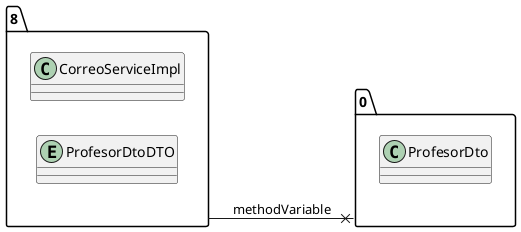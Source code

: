 @startuml 
allow_mixing
left to right direction
package "8"{
class CorreoServiceImpl
entity ProfesorDtoDTO

}
package "0"{
class ProfesorDto

}
"8" --x "0":methodVariable
@enduml